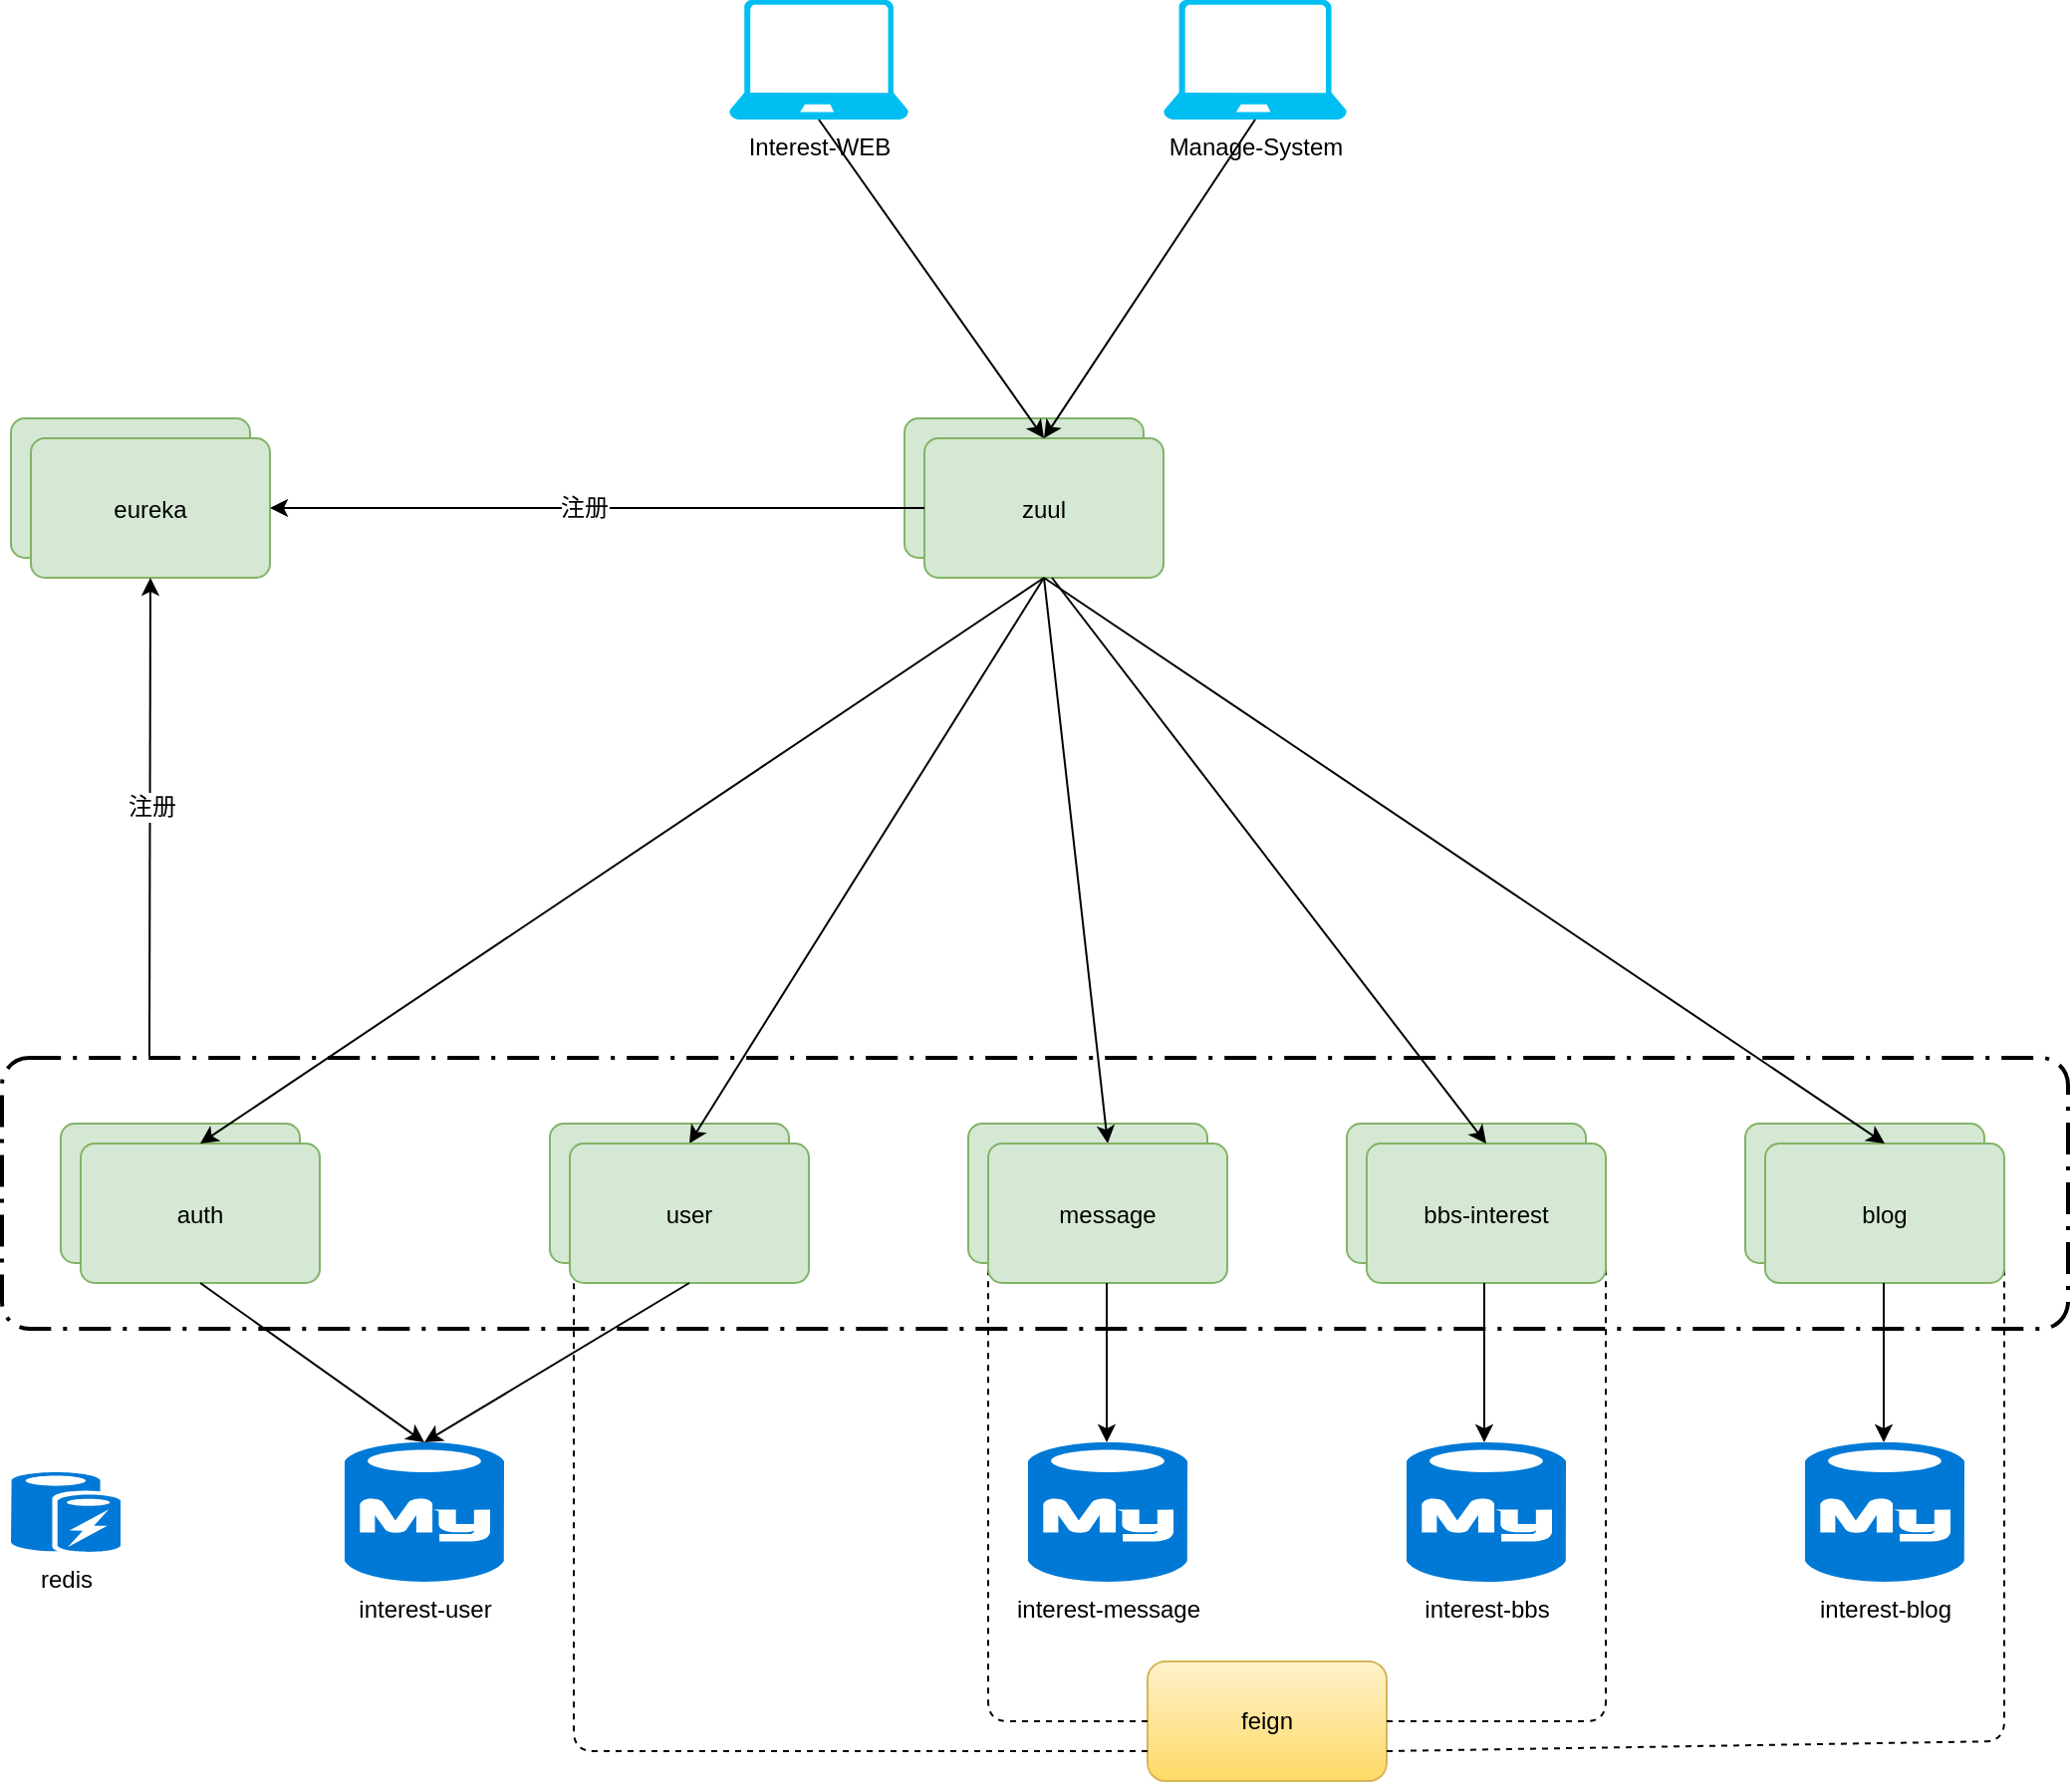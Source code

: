 <mxfile version="10.6.0" type="github"><diagram id="BwY9srq7fTIjP5G7jjD2" name="Page-1"><mxGraphModel dx="2357" dy="935" grid="1" gridSize="10" guides="1" tooltips="1" connect="1" arrows="1" fold="1" page="1" pageScale="1" pageWidth="827" pageHeight="1169" math="0" shadow="0"><root><mxCell id="0"/><mxCell id="1" parent="0"/><mxCell id="-KnuHClfnF_JSqVidbub-6" value="user-and-auth" style="rounded=1;arcSize=10;strokeColor=#82b366;fillColor=#d5e8d4;" parent="1" vertex="1"><mxGeometry x="-252" y="914" width="120" height="70" as="geometry"/></mxCell><mxCell id="-KnuHClfnF_JSqVidbub-11" value="message" style="rounded=1;arcSize=10;strokeColor=#82b366;fillColor=#d5e8d4;" parent="1" vertex="1"><mxGeometry x="-42" y="914" width="120" height="70" as="geometry"/></mxCell><mxCell id="-KnuHClfnF_JSqVidbub-12" value="BBS-interest" style="rounded=1;arcSize=10;strokeColor=#82b366;fillColor=#d5e8d4;" parent="1" vertex="1"><mxGeometry x="148" y="914" width="120" height="70" as="geometry"/></mxCell><mxCell id="-KnuHClfnF_JSqVidbub-13" value="blog" style="rounded=1;arcSize=10;strokeColor=#82b366;fillColor=#d5e8d4;" parent="1" vertex="1"><mxGeometry x="348" y="914" width="120" height="70" as="geometry"/></mxCell><mxCell id="-KnuHClfnF_JSqVidbub-25" value="eureka" style="rounded=1;arcSize=10;strokeColor=#82b366;fillColor=#d5e8d4;" parent="1" vertex="1"><mxGeometry x="-522.5" y="560" width="120" height="70" as="geometry"/></mxCell><mxCell id="-KnuHClfnF_JSqVidbub-26" value="zuul" style="rounded=1;arcSize=10;strokeColor=#82b366;fillColor=#d5e8d4;" parent="1" vertex="1"><mxGeometry x="-74" y="560" width="120" height="70" as="geometry"/></mxCell><mxCell id="-KnuHClfnF_JSqVidbub-27" value="eureka" style="rounded=1;arcSize=10;strokeColor=#82b366;fillColor=#d5e8d4;" parent="1" vertex="1"><mxGeometry x="-512.5" y="570" width="120" height="70" as="geometry"/></mxCell><mxCell id="-KnuHClfnF_JSqVidbub-28" value="zuul" style="rounded=1;arcSize=10;strokeColor=#82b366;fillColor=#d5e8d4;" parent="1" vertex="1"><mxGeometry x="-64" y="570" width="120" height="70" as="geometry"/></mxCell><mxCell id="-KnuHClfnF_JSqVidbub-29" value="redis" style="shadow=0;dashed=0;html=1;strokeColor=none;fillColor=#0079D6;labelPosition=center;verticalLabelPosition=bottom;verticalAlign=top;align=center;shape=mxgraph.azure.azure_cache;" parent="1" vertex="1"><mxGeometry x="-522.5" y="1089" width="55" height="40" as="geometry"/></mxCell><mxCell id="-KnuHClfnF_JSqVidbub-34" value="interest-message" style="shadow=0;dashed=0;html=1;strokeColor=none;fillColor=#0079D6;labelPosition=center;verticalLabelPosition=bottom;verticalAlign=top;align=center;shape=mxgraph.azure.mysql_database;" parent="1" vertex="1"><mxGeometry x="-12" y="1074" width="80" height="70" as="geometry"/></mxCell><mxCell id="-KnuHClfnF_JSqVidbub-35" value="interest-bbs" style="shadow=0;dashed=0;html=1;strokeColor=none;fillColor=#0079D6;labelPosition=center;verticalLabelPosition=bottom;verticalAlign=top;align=center;shape=mxgraph.azure.mysql_database;" parent="1" vertex="1"><mxGeometry x="178" y="1074" width="80" height="70" as="geometry"/></mxCell><mxCell id="-KnuHClfnF_JSqVidbub-36" value="interest-blog" style="shadow=0;dashed=0;html=1;strokeColor=none;fillColor=#0079D6;labelPosition=center;verticalLabelPosition=bottom;verticalAlign=top;align=center;shape=mxgraph.azure.mysql_database;" parent="1" vertex="1"><mxGeometry x="378" y="1074" width="80" height="70" as="geometry"/></mxCell><mxCell id="-KnuHClfnF_JSqVidbub-39" value="feign" style="rounded=1;whiteSpace=wrap;html=1;gradientColor=#ffd966;fillColor=#fff2cc;strokeColor=#d6b656;" parent="1" vertex="1"><mxGeometry x="48" y="1184" width="120" height="60" as="geometry"/></mxCell><mxCell id="-KnuHClfnF_JSqVidbub-40" value="" style="endArrow=none;dashed=1;html=1;entryX=0.017;entryY=0.386;entryDx=0;entryDy=0;exitX=0;exitY=0.75;exitDx=0;exitDy=0;entryPerimeter=0;" parent="1" source="-KnuHClfnF_JSqVidbub-39" target="-KnuHClfnF_JSqVidbub-80" edge="1"><mxGeometry width="50" height="50" relative="1" as="geometry"><mxPoint x="-202" y="1264" as="sourcePoint"/><mxPoint x="-152" y="1214" as="targetPoint"/><Array as="points"><mxPoint x="-240" y="1229"/></Array></mxGeometry></mxCell><mxCell id="-KnuHClfnF_JSqVidbub-41" value="" style="endArrow=none;dashed=1;html=1;entryX=0;entryY=0.5;entryDx=0;entryDy=0;exitX=0;exitY=0.5;exitDx=0;exitDy=0;" parent="1" source="-KnuHClfnF_JSqVidbub-39" target="-KnuHClfnF_JSqVidbub-81" edge="1"><mxGeometry width="50" height="50" relative="1" as="geometry"><mxPoint x="-42" y="1184" as="sourcePoint"/><mxPoint x="-12" y="984" as="targetPoint"/><Array as="points"><mxPoint x="-32" y="1214"/></Array></mxGeometry></mxCell><mxCell id="-KnuHClfnF_JSqVidbub-42" value="" style="endArrow=none;dashed=1;html=1;entryX=1;entryY=0.5;entryDx=0;entryDy=0;exitX=1;exitY=0.5;exitDx=0;exitDy=0;" parent="1" source="-KnuHClfnF_JSqVidbub-39" target="-KnuHClfnF_JSqVidbub-82" edge="1"><mxGeometry width="50" height="50" relative="1" as="geometry"><mxPoint x="-282" y="1314" as="sourcePoint"/><mxPoint x="-232" y="1264" as="targetPoint"/><Array as="points"><mxPoint x="278" y="1214"/></Array></mxGeometry></mxCell><mxCell id="-KnuHClfnF_JSqVidbub-43" value="" style="endArrow=none;dashed=1;html=1;entryX=1;entryY=0.5;entryDx=0;entryDy=0;exitX=1;exitY=0.75;exitDx=0;exitDy=0;" parent="1" source="-KnuHClfnF_JSqVidbub-39" target="-KnuHClfnF_JSqVidbub-83" edge="1"><mxGeometry width="50" height="50" relative="1" as="geometry"><mxPoint x="-282" y="1314" as="sourcePoint"/><mxPoint x="-232" y="1264" as="targetPoint"/><Array as="points"><mxPoint x="478" y="1224"/></Array></mxGeometry></mxCell><mxCell id="-KnuHClfnF_JSqVidbub-50" value="Interest-WEB" style="verticalLabelPosition=bottom;html=1;verticalAlign=top;align=center;strokeColor=none;fillColor=#00BEF2;shape=mxgraph.azure.laptop;" parent="1" vertex="1"><mxGeometry x="-162" y="350" width="90" height="60" as="geometry"/></mxCell><mxCell id="-KnuHClfnF_JSqVidbub-58" value="Manage-System" style="verticalLabelPosition=bottom;html=1;verticalAlign=top;align=center;strokeColor=none;fillColor=#00BEF2;shape=mxgraph.azure.laptop;" parent="1" vertex="1"><mxGeometry x="56" y="350" width="92" height="60" as="geometry"/></mxCell><mxCell id="-KnuHClfnF_JSqVidbub-60" value="" style="endArrow=classic;html=1;exitX=0.5;exitY=1;exitDx=0;exitDy=0;exitPerimeter=0;entryX=0.5;entryY=0;entryDx=0;entryDy=0;" parent="1" source="-KnuHClfnF_JSqVidbub-50" target="-KnuHClfnF_JSqVidbub-28" edge="1"><mxGeometry width="50" height="50" relative="1" as="geometry"><mxPoint x="-82" y="510" as="sourcePoint"/><mxPoint x="-32" y="460" as="targetPoint"/></mxGeometry></mxCell><mxCell id="-KnuHClfnF_JSqVidbub-61" value="" style="endArrow=classic;html=1;entryX=0.5;entryY=0;entryDx=0;entryDy=0;exitX=0.5;exitY=1;exitDx=0;exitDy=0;exitPerimeter=0;" parent="1" source="-KnuHClfnF_JSqVidbub-58" target="-KnuHClfnF_JSqVidbub-28" edge="1"><mxGeometry width="50" height="50" relative="1" as="geometry"><mxPoint x="-112" y="740" as="sourcePoint"/><mxPoint x="-62" y="690" as="targetPoint"/></mxGeometry></mxCell><mxCell id="-KnuHClfnF_JSqVidbub-64" value="" style="endArrow=classic;html=1;entryX=0.5;entryY=1;entryDx=0;entryDy=0;" parent="1" target="-KnuHClfnF_JSqVidbub-27" edge="1"><mxGeometry width="50" height="50" relative="1" as="geometry"><mxPoint x="-453" y="880" as="sourcePoint"/><mxPoint x="-25" y="881" as="targetPoint"/></mxGeometry></mxCell><mxCell id="-KnuHClfnF_JSqVidbub-65" value="注册" style="text;html=1;resizable=0;points=[];align=center;verticalAlign=middle;labelBackgroundColor=#ffffff;" parent="-KnuHClfnF_JSqVidbub-64" vertex="1" connectable="0"><mxGeometry x="0.043" relative="1" as="geometry"><mxPoint as="offset"/></mxGeometry></mxCell><mxCell id="-KnuHClfnF_JSqVidbub-66" value="" style="endArrow=classic;html=1;entryX=1;entryY=0.5;entryDx=0;entryDy=0;exitX=0;exitY=0.5;exitDx=0;exitDy=0;" parent="1" source="-KnuHClfnF_JSqVidbub-28" target="-KnuHClfnF_JSqVidbub-27" edge="1"><mxGeometry width="50" height="50" relative="1" as="geometry"><mxPoint x="-212.5" y="690" as="sourcePoint"/><mxPoint x="-62.5" y="790" as="targetPoint"/></mxGeometry></mxCell><mxCell id="-KnuHClfnF_JSqVidbub-67" value="注册" style="text;html=1;resizable=0;points=[];align=center;verticalAlign=middle;labelBackgroundColor=#ffffff;" parent="-KnuHClfnF_JSqVidbub-66" vertex="1" connectable="0"><mxGeometry x="0.043" relative="1" as="geometry"><mxPoint as="offset"/></mxGeometry></mxCell><mxCell id="-KnuHClfnF_JSqVidbub-75" value="" style="endArrow=classic;html=1;entryX=0.5;entryY=0;entryDx=0;entryDy=0;exitX=0.5;exitY=1;exitDx=0;exitDy=0;" parent="1" source="-KnuHClfnF_JSqVidbub-28" target="-KnuHClfnF_JSqVidbub-80" edge="1"><mxGeometry width="50" height="50" relative="1" as="geometry"><mxPoint x="313" y="500" as="sourcePoint"/><mxPoint x="363" y="450" as="targetPoint"/></mxGeometry></mxCell><mxCell id="-KnuHClfnF_JSqVidbub-76" value="" style="endArrow=classic;html=1;entryX=0.5;entryY=0;entryDx=0;entryDy=0;exitX=0.5;exitY=1;exitDx=0;exitDy=0;" parent="1" source="-KnuHClfnF_JSqVidbub-28" target="-KnuHClfnF_JSqVidbub-81" edge="1"><mxGeometry width="50" height="50" relative="1" as="geometry"><mxPoint x="428" y="430" as="sourcePoint"/><mxPoint x="123" y="609" as="targetPoint"/></mxGeometry></mxCell><mxCell id="-KnuHClfnF_JSqVidbub-80" value="user" style="rounded=1;arcSize=10;strokeColor=#82b366;fillColor=#d5e8d4;" parent="1" vertex="1"><mxGeometry x="-242" y="924" width="120" height="70" as="geometry"/></mxCell><mxCell id="-KnuHClfnF_JSqVidbub-81" value="message" style="rounded=1;arcSize=10;strokeColor=#82b366;fillColor=#d5e8d4;" parent="1" vertex="1"><mxGeometry x="-32" y="924" width="120" height="70" as="geometry"/></mxCell><mxCell id="-KnuHClfnF_JSqVidbub-82" value="bbs-interest" style="rounded=1;arcSize=10;strokeColor=#82b366;fillColor=#d5e8d4;" parent="1" vertex="1"><mxGeometry x="158" y="924" width="120" height="70" as="geometry"/></mxCell><mxCell id="-KnuHClfnF_JSqVidbub-83" value="blog" style="rounded=1;arcSize=10;strokeColor=#82b366;fillColor=#d5e8d4;" parent="1" vertex="1"><mxGeometry x="358" y="924" width="120" height="70" as="geometry"/></mxCell><mxCell id="-KnuHClfnF_JSqVidbub-84" value="" style="endArrow=classic;html=1;exitX=0.5;exitY=1;exitDx=0;exitDy=0;entryX=0.5;entryY=0;entryDx=0;entryDy=0;entryPerimeter=0;" parent="1" source="-KnuHClfnF_JSqVidbub-80" target="aS29Momtqbu1bqE9B8Pu-6" edge="1"><mxGeometry width="50" height="50" relative="1" as="geometry"><mxPoint x="-170" y="1184" as="sourcePoint"/><mxPoint x="-182" y="1074" as="targetPoint"/></mxGeometry></mxCell><mxCell id="-KnuHClfnF_JSqVidbub-85" value="" style="endArrow=classic;html=1;exitX=0.5;exitY=1;exitDx=0;exitDy=0;entryX=0.5;entryY=0;entryDx=0;entryDy=0;entryPerimeter=0;" parent="1" edge="1"><mxGeometry width="50" height="50" relative="1" as="geometry"><mxPoint x="27.5" y="994" as="sourcePoint"/><mxPoint x="27.5" y="1074" as="targetPoint"/></mxGeometry></mxCell><mxCell id="-KnuHClfnF_JSqVidbub-86" value="" style="endArrow=classic;html=1;exitX=0.5;exitY=1;exitDx=0;exitDy=0;entryX=0.5;entryY=0;entryDx=0;entryDy=0;entryPerimeter=0;" parent="1" edge="1"><mxGeometry width="50" height="50" relative="1" as="geometry"><mxPoint x="217" y="994" as="sourcePoint"/><mxPoint x="217" y="1074" as="targetPoint"/></mxGeometry></mxCell><mxCell id="-KnuHClfnF_JSqVidbub-87" value="" style="endArrow=classic;html=1;exitX=0.5;exitY=1;exitDx=0;exitDy=0;entryX=0.5;entryY=0;entryDx=0;entryDy=0;entryPerimeter=0;" parent="1" edge="1"><mxGeometry width="50" height="50" relative="1" as="geometry"><mxPoint x="417.5" y="994" as="sourcePoint"/><mxPoint x="417.5" y="1074" as="targetPoint"/></mxGeometry></mxCell><mxCell id="aS29Momtqbu1bqE9B8Pu-5" value="blog" style="rounded=1;arcSize=10;strokeColor=#82b366;fillColor=#d5e8d4;" parent="1" vertex="1"><mxGeometry x="-497.5" y="914" width="120" height="70" as="geometry"/></mxCell><mxCell id="aS29Momtqbu1bqE9B8Pu-6" value="interest-user" style="shadow=0;dashed=0;html=1;strokeColor=none;fillColor=#0079D6;labelPosition=center;verticalLabelPosition=bottom;verticalAlign=top;align=center;shape=mxgraph.azure.mysql_database;" parent="1" vertex="1"><mxGeometry x="-355" y="1074" width="80" height="70" as="geometry"/></mxCell><mxCell id="aS29Momtqbu1bqE9B8Pu-7" value="auth" style="rounded=1;arcSize=10;strokeColor=#82b366;fillColor=#d5e8d4;" parent="1" vertex="1"><mxGeometry x="-487.5" y="924" width="120" height="70" as="geometry"/></mxCell><mxCell id="aS29Momtqbu1bqE9B8Pu-8" value="" style="endArrow=classic;html=1;exitX=0.5;exitY=1;exitDx=0;exitDy=0;entryX=0.5;entryY=0;entryDx=0;entryDy=0;entryPerimeter=0;" parent="1" source="aS29Momtqbu1bqE9B8Pu-7" target="aS29Momtqbu1bqE9B8Pu-6" edge="1"><mxGeometry width="50" height="50" relative="1" as="geometry"><mxPoint x="-405.5" y="994" as="sourcePoint"/><mxPoint x="-405.5" y="1074" as="targetPoint"/></mxGeometry></mxCell><mxCell id="aS29Momtqbu1bqE9B8Pu-9" value="" style="endArrow=classic;html=1;entryX=0.5;entryY=0;entryDx=0;entryDy=0;exitX=0.5;exitY=1;exitDx=0;exitDy=0;" parent="1" source="-KnuHClfnF_JSqVidbub-28" target="aS29Momtqbu1bqE9B8Pu-7" edge="1"><mxGeometry width="50" height="50" relative="1" as="geometry"><mxPoint x="7" y="650" as="sourcePoint"/><mxPoint x="-171" y="934" as="targetPoint"/></mxGeometry></mxCell><mxCell id="aS29Momtqbu1bqE9B8Pu-10" value="" style="endArrow=classic;html=1;entryX=0.5;entryY=0;entryDx=0;entryDy=0;" parent="1" target="-KnuHClfnF_JSqVidbub-82" edge="1"><mxGeometry width="50" height="50" relative="1" as="geometry"><mxPoint y="640" as="sourcePoint"/><mxPoint x="-161" y="944" as="targetPoint"/></mxGeometry></mxCell><mxCell id="aS29Momtqbu1bqE9B8Pu-11" value="" style="endArrow=classic;html=1;entryX=0.5;entryY=0;entryDx=0;entryDy=0;exitX=0.5;exitY=1;exitDx=0;exitDy=0;" parent="1" source="-KnuHClfnF_JSqVidbub-28" target="-KnuHClfnF_JSqVidbub-83" edge="1"><mxGeometry width="50" height="50" relative="1" as="geometry"><mxPoint x="27" y="670" as="sourcePoint"/><mxPoint x="-151" y="954" as="targetPoint"/></mxGeometry></mxCell><mxCell id="aS29Momtqbu1bqE9B8Pu-12" value="" style="rounded=1;arcSize=10;dashed=1;strokeColor=#000000;fillColor=none;gradientColor=none;dashPattern=8 3 1 3;strokeWidth=2;" parent="1" vertex="1"><mxGeometry x="-527" y="881" width="1037" height="136" as="geometry"/></mxCell></root></mxGraphModel></diagram></mxfile>
